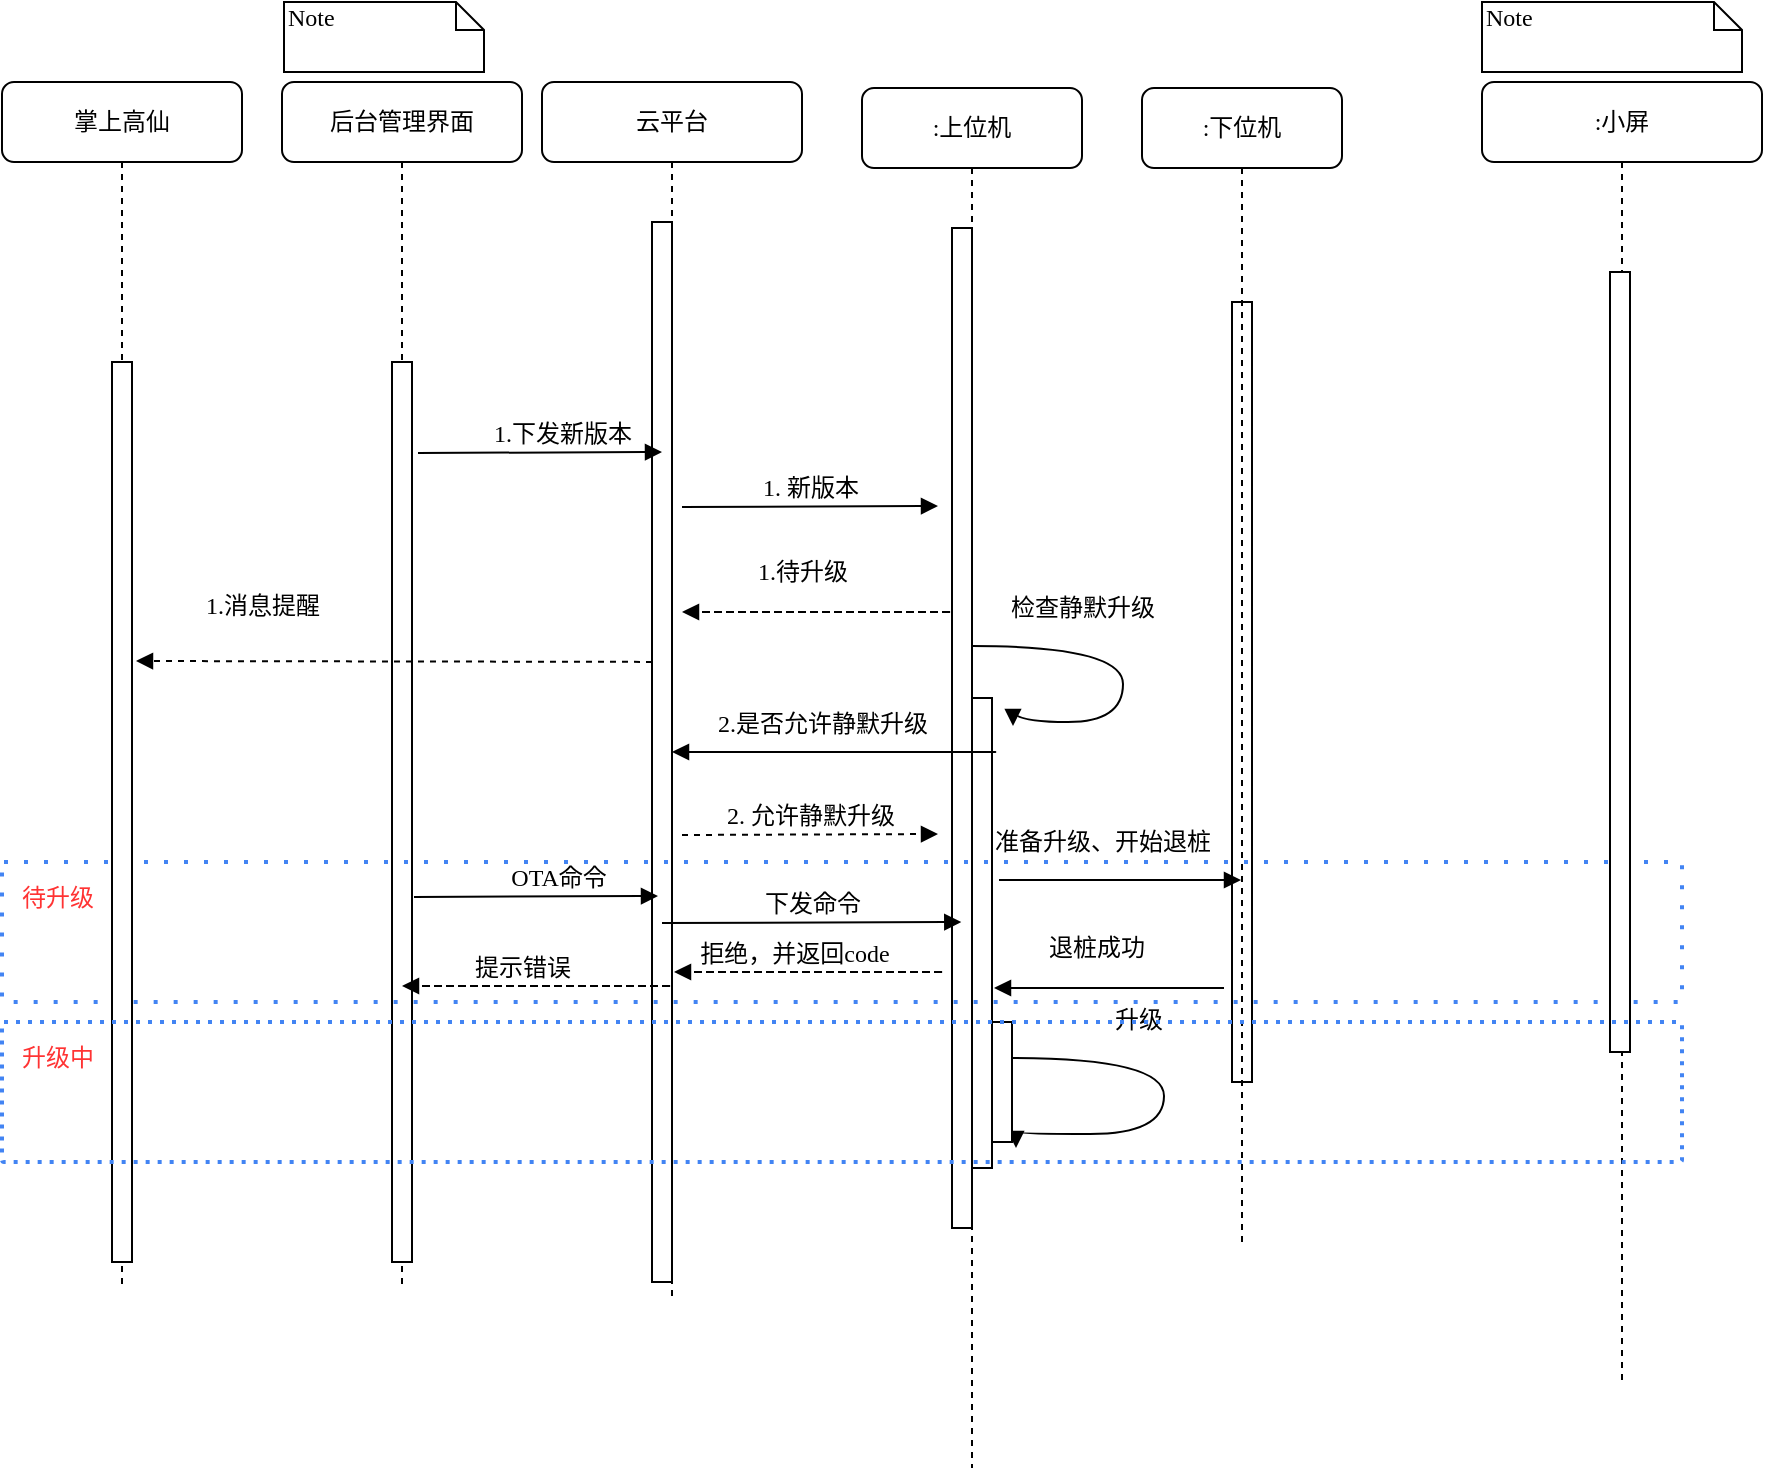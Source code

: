 <mxfile version="20.4.0" type="github"><diagram name="Page-1" id="13e1069c-82ec-6db2-03f1-153e76fe0fe0"><mxGraphModel dx="2398" dy="699" grid="1" gridSize="10" guides="1" tooltips="1" connect="1" arrows="1" fold="1" page="1" pageScale="1" pageWidth="1100" pageHeight="850" background="none" math="0" shadow="0"><root><mxCell id="0"/><mxCell id="1" parent="0"/><mxCell id="7baba1c4bc27f4b0-16" value="" style="html=1;points=[];perimeter=orthogonalPerimeter;rounded=0;shadow=0;comic=0;labelBackgroundColor=none;strokeWidth=1;fontFamily=Verdana;fontSize=12;align=center;" parent="1" vertex="1"><mxGeometry x="585" y="180" width="10" height="390" as="geometry"/></mxCell><mxCell id="7baba1c4bc27f4b0-2" value="云平台&lt;br&gt;&lt;ol style=&quot;box-sizing: border-box; margin: 0px; display: flex; flex-wrap: wrap; padding: 0px; list-style: none; background: rgb(255, 255, 255); border-radius: 0.25rem; flex: 1 1 0%; border: 0px; line-height: 34px; color: rgb(48, 48, 48); font-family: -apple-system, &amp;quot;system-ui&amp;quot;, &amp;quot;Segoe UI&amp;quot;, Roboto, &amp;quot;Noto Sans&amp;quot;, Ubuntu, Cantarell, &amp;quot;Helvetica Neue&amp;quot;, sans-serif, &amp;quot;Apple Color Emoji&amp;quot;, &amp;quot;Segoe UI Emoji&amp;quot;, &amp;quot;Segoe UI Symbol&amp;quot;, &amp;quot;Noto Color Emoji&amp;quot;; font-size: 14px; text-align: left;&quot; class=&quot;breadcrumb repo-breadcrumb&quot;&gt;&lt;li style=&quot;box-sizing: border-box; display: flex; padding-left: 0.5rem; position: relative;&quot; class=&quot;breadcrumb-item&quot;&gt;&lt;/li&gt;&lt;/ol&gt;" style="shape=umlLifeline;perimeter=lifelinePerimeter;whiteSpace=wrap;html=1;container=1;collapsible=0;recursiveResize=0;outlineConnect=0;rounded=1;shadow=0;comic=0;labelBackgroundColor=none;strokeWidth=1;fontFamily=Verdana;fontSize=12;align=center;" parent="1" vertex="1"><mxGeometry x="240" y="70" width="130" height="610" as="geometry"/></mxCell><mxCell id="7baba1c4bc27f4b0-10" value="" style="html=1;points=[];perimeter=orthogonalPerimeter;rounded=0;shadow=0;comic=0;labelBackgroundColor=none;strokeWidth=1;fontFamily=Verdana;fontSize=12;align=center;" parent="7baba1c4bc27f4b0-2" vertex="1"><mxGeometry x="55" y="70" width="10" height="530" as="geometry"/></mxCell><mxCell id="7baba1c4bc27f4b0-3" value=":上位机" style="shape=umlLifeline;perimeter=lifelinePerimeter;whiteSpace=wrap;html=1;container=1;collapsible=0;recursiveResize=0;outlineConnect=0;rounded=1;shadow=0;comic=0;labelBackgroundColor=none;strokeWidth=1;fontFamily=Verdana;fontSize=12;align=center;" parent="1" vertex="1"><mxGeometry x="400" y="73" width="110" height="690" as="geometry"/></mxCell><mxCell id="7baba1c4bc27f4b0-13" value="" style="html=1;points=[];perimeter=orthogonalPerimeter;rounded=0;shadow=0;comic=0;labelBackgroundColor=none;strokeWidth=1;fontFamily=Verdana;fontSize=12;align=center;" parent="7baba1c4bc27f4b0-3" vertex="1"><mxGeometry x="45" y="70" width="10" height="500" as="geometry"/></mxCell><mxCell id="nKYfHs4xCDxU2rANH8Kp-17" value="&lt;div class=&quot;lake-content&quot;&gt;&lt;span class=&quot;ne-text&quot;&gt;1. 新版本&lt;/span&gt;&lt;/div&gt;" style="html=1;verticalAlign=bottom;endArrow=block;labelBackgroundColor=none;fontFamily=Verdana;fontSize=12;edgeStyle=elbowEdgeStyle;elbow=vertical;" parent="7baba1c4bc27f4b0-3" edge="1"><mxGeometry relative="1" as="geometry"><mxPoint x="-90" y="209.5" as="sourcePoint"/><mxPoint x="38" y="209" as="targetPoint"/><Array as="points"><mxPoint x="-102" y="209"/></Array></mxGeometry></mxCell><mxCell id="PE8t25d8EnoJWN4C2ggE-10" value="&lt;div class=&quot;lake-content&quot;&gt;&lt;span class=&quot;ne-text&quot;&gt;1.待升级&lt;/span&gt;&lt;/div&gt;" style="html=1;verticalAlign=bottom;endArrow=block;labelBackgroundColor=none;fontFamily=Verdana;fontSize=12;edgeStyle=elbowEdgeStyle;elbow=vertical;dashed=1;" parent="7baba1c4bc27f4b0-3" edge="1"><mxGeometry x="0.556" y="-11" relative="1" as="geometry"><mxPoint x="-80" y="262" as="sourcePoint"/><mxPoint x="-90" y="262" as="targetPoint"/><Array as="points"><mxPoint x="50" y="262"/></Array><mxPoint as="offset"/></mxGeometry></mxCell><mxCell id="AtcDihh_F8ANmcLgeQ_k-7" value="" style="html=1;points=[];perimeter=orthogonalPerimeter;rounded=0;shadow=0;comic=0;labelBackgroundColor=none;strokeWidth=1;fontFamily=Verdana;fontSize=12;align=center;" vertex="1" parent="7baba1c4bc27f4b0-3"><mxGeometry x="55" y="305" width="10" height="235" as="geometry"/></mxCell><mxCell id="AtcDihh_F8ANmcLgeQ_k-11" value="检查静默升级" style="html=1;verticalAlign=bottom;endArrow=block;labelBackgroundColor=none;fontFamily=Verdana;fontSize=12;elbow=vertical;edgeStyle=orthogonalEdgeStyle;curved=1;" edge="1" parent="7baba1c4bc27f4b0-3"><mxGeometry x="-0.355" y="10" relative="1" as="geometry"><mxPoint x="55" y="279" as="sourcePoint"/><mxPoint x="75.5" y="319" as="targetPoint"/><Array as="points"><mxPoint x="130.5" y="279"/><mxPoint x="130.5" y="317"/></Array><mxPoint as="offset"/></mxGeometry></mxCell><mxCell id="7baba1c4bc27f4b0-4" value=":下位机" style="shape=umlLifeline;perimeter=lifelinePerimeter;whiteSpace=wrap;html=1;container=1;collapsible=0;recursiveResize=0;outlineConnect=0;rounded=1;shadow=0;comic=0;labelBackgroundColor=none;strokeWidth=1;fontFamily=Verdana;fontSize=12;align=center;" parent="1" vertex="1"><mxGeometry x="540" y="73" width="100" height="580" as="geometry"/></mxCell><mxCell id="AtcDihh_F8ANmcLgeQ_k-15" value="升级" style="html=1;verticalAlign=bottom;endArrow=block;labelBackgroundColor=none;fontFamily=Verdana;fontSize=12;elbow=vertical;edgeStyle=orthogonalEdgeStyle;curved=1;entryX=1.2;entryY=0.917;entryDx=0;entryDy=0;entryPerimeter=0;" edge="1" parent="7baba1c4bc27f4b0-4"><mxGeometry x="-0.355" y="10" relative="1" as="geometry"><mxPoint x="-65" y="485" as="sourcePoint"/><mxPoint x="-63" y="530.02" as="targetPoint"/><Array as="points"><mxPoint x="11" y="485"/><mxPoint x="11" y="523"/><mxPoint x="-63" y="523"/></Array><mxPoint as="offset"/></mxGeometry></mxCell><mxCell id="7baba1c4bc27f4b0-8" value="后台管理界面" style="shape=umlLifeline;perimeter=lifelinePerimeter;whiteSpace=wrap;html=1;container=1;collapsible=0;recursiveResize=0;outlineConnect=0;rounded=1;shadow=0;comic=0;labelBackgroundColor=none;strokeWidth=1;fontFamily=Verdana;fontSize=12;align=center;" parent="1" vertex="1"><mxGeometry x="110" y="70" width="120" height="601" as="geometry"/></mxCell><mxCell id="tVU4Z-qrTUNsK-4DYAnP-4" value="" style="html=1;points=[];perimeter=orthogonalPerimeter;rounded=0;shadow=0;comic=0;labelBackgroundColor=none;strokeWidth=1;fontFamily=Verdana;fontSize=12;align=center;" parent="7baba1c4bc27f4b0-8" vertex="1"><mxGeometry x="55" y="140" width="10" height="450" as="geometry"/></mxCell><mxCell id="AtcDihh_F8ANmcLgeQ_k-4" value="&lt;div class=&quot;lake-content&quot;&gt;2.是否允许静默升级&lt;/div&gt;" style="html=1;verticalAlign=bottom;endArrow=block;labelBackgroundColor=none;fontFamily=Verdana;fontSize=12;edgeStyle=elbowEdgeStyle;elbow=horizontal;" edge="1" parent="7baba1c4bc27f4b0-8" target="7baba1c4bc27f4b0-2"><mxGeometry x="0.14" y="-5" relative="1" as="geometry"><mxPoint x="350" y="335" as="sourcePoint"/><mxPoint x="47" y="334.5" as="targetPoint"/><Array as="points"><mxPoint x="360" y="335"/></Array><mxPoint as="offset"/></mxGeometry></mxCell><mxCell id="7baba1c4bc27f4b0-40" value="Note" style="shape=note;whiteSpace=wrap;html=1;size=14;verticalAlign=top;align=left;spacingTop=-6;rounded=0;shadow=0;comic=0;labelBackgroundColor=none;strokeWidth=1;fontFamily=Verdana;fontSize=12" parent="1" vertex="1"><mxGeometry x="111" y="30" width="100" height="35" as="geometry"/></mxCell><mxCell id="3o3wZ-A4HvLcNPkHUDMv-2" value="" style="html=1;verticalAlign=bottom;endArrow=none;entryX=0;entryY=0;labelBackgroundColor=none;fontFamily=Verdana;fontSize=12;edgeStyle=elbowEdgeStyle;elbow=vertical;" parent="1" source="7baba1c4bc27f4b0-10" edge="1"><mxGeometry relative="1" as="geometry"><mxPoint x="295" y="200" as="sourcePoint"/><mxPoint x="295" y="190" as="targetPoint"/></mxGeometry></mxCell><mxCell id="tVU4Z-qrTUNsK-4DYAnP-6" value=":小屏" style="shape=umlLifeline;perimeter=lifelinePerimeter;whiteSpace=wrap;html=1;container=1;collapsible=0;recursiveResize=0;outlineConnect=0;rounded=1;shadow=0;comic=0;labelBackgroundColor=none;strokeWidth=1;fontFamily=Verdana;fontSize=12;align=center;" parent="1" vertex="1"><mxGeometry x="710" y="70" width="140" height="650" as="geometry"/></mxCell><mxCell id="AtcDihh_F8ANmcLgeQ_k-16" value="&lt;font color=&quot;#ff3333&quot;&gt;待升级&lt;/font&gt;" style="rounded=1;absoluteArcSize=1;arcSize=2;html=1;strokeColor=none;gradientColor=none;shadow=0;dashed=1;strokeColor=#4284F3;fontSize=12;fontColor=#9E9E9E;align=left;verticalAlign=top;spacing=10;spacingTop=-4;fillColor=none;dashPattern=1 4;strokeWidth=2;" vertex="1" parent="tVU4Z-qrTUNsK-4DYAnP-6"><mxGeometry x="-740" y="390" width="840" height="70" as="geometry"/></mxCell><mxCell id="tVU4Z-qrTUNsK-4DYAnP-10" value="" style="html=1;points=[];perimeter=orthogonalPerimeter;rounded=0;shadow=0;comic=0;labelBackgroundColor=none;strokeWidth=1;fontFamily=Verdana;fontSize=12;align=center;" parent="tVU4Z-qrTUNsK-4DYAnP-6" vertex="1"><mxGeometry x="64" y="95" width="10" height="390" as="geometry"/></mxCell><mxCell id="AtcDihh_F8ANmcLgeQ_k-19" value="&lt;div class=&quot;lake-content&quot;&gt;&lt;span class=&quot;ne-text&quot;&gt;下发命令&lt;/span&gt;&lt;/div&gt;" style="html=1;verticalAlign=bottom;endArrow=block;labelBackgroundColor=none;fontFamily=Verdana;fontSize=12;edgeStyle=elbowEdgeStyle;elbow=vertical;entryX=0.571;entryY=0.429;entryDx=0;entryDy=0;entryPerimeter=0;" edge="1" parent="tVU4Z-qrTUNsK-4DYAnP-6" target="AtcDihh_F8ANmcLgeQ_k-16"><mxGeometry relative="1" as="geometry"><mxPoint x="-410" y="420.5" as="sourcePoint"/><mxPoint x="-282" y="420" as="targetPoint"/><Array as="points"><mxPoint x="-422" y="420"/></Array></mxGeometry></mxCell><mxCell id="AtcDihh_F8ANmcLgeQ_k-20" value="&lt;div class=&quot;lake-content&quot;&gt;拒绝，并返回code&lt;/div&gt;" style="html=1;verticalAlign=bottom;endArrow=block;labelBackgroundColor=none;fontFamily=Verdana;fontSize=12;edgeStyle=elbowEdgeStyle;elbow=vertical;dashed=1;" edge="1" parent="tVU4Z-qrTUNsK-4DYAnP-6"><mxGeometry x="0.556" relative="1" as="geometry"><mxPoint x="-394" y="445" as="sourcePoint"/><mxPoint x="-404" y="445" as="targetPoint"/><Array as="points"><mxPoint x="-264" y="445"/></Array><mxPoint as="offset"/></mxGeometry></mxCell><mxCell id="tVU4Z-qrTUNsK-4DYAnP-9" value="Note" style="shape=note;whiteSpace=wrap;html=1;size=14;verticalAlign=top;align=left;spacingTop=-6;rounded=0;shadow=0;comic=0;labelBackgroundColor=none;strokeWidth=1;fontFamily=Verdana;fontSize=12" parent="1" vertex="1"><mxGeometry x="710" y="30" width="130" height="35" as="geometry"/></mxCell><mxCell id="o3-MhIJSFL77jd2BRlx6-1" value="准备升级、开始退桩" style="html=1;verticalAlign=bottom;endArrow=block;labelBackgroundColor=none;fontFamily=Verdana;fontSize=12;edgeStyle=elbowEdgeStyle;elbow=vertical;" parent="1" edge="1" target="7baba1c4bc27f4b0-4"><mxGeometry x="-0.153" y="10" relative="1" as="geometry"><mxPoint x="468.5" y="469" as="sourcePoint"/><mxPoint as="offset"/><mxPoint x="658.5" y="469" as="targetPoint"/><Array as="points"><mxPoint x="579" y="469"/></Array></mxGeometry></mxCell><mxCell id="PE8t25d8EnoJWN4C2ggE-14" value="&lt;div class=&quot;lake-content&quot;&gt;1.下发新版本&lt;/div&gt;" style="html=1;verticalAlign=bottom;endArrow=block;labelBackgroundColor=none;fontFamily=Verdana;fontSize=12;edgeStyle=elbowEdgeStyle;elbow=vertical;" parent="1" edge="1"><mxGeometry x="0.184" relative="1" as="geometry"><mxPoint x="178" y="255.5" as="sourcePoint"/><mxPoint x="300" y="255" as="targetPoint"/><Array as="points"><mxPoint x="168" y="255"/></Array><mxPoint as="offset"/></mxGeometry></mxCell><mxCell id="AtcDihh_F8ANmcLgeQ_k-1" value="掌上高仙" style="shape=umlLifeline;perimeter=lifelinePerimeter;whiteSpace=wrap;html=1;container=1;collapsible=0;recursiveResize=0;outlineConnect=0;rounded=1;shadow=0;comic=0;labelBackgroundColor=none;strokeWidth=1;fontFamily=Verdana;fontSize=12;align=center;" vertex="1" parent="1"><mxGeometry x="-30" y="70" width="120" height="601" as="geometry"/></mxCell><mxCell id="AtcDihh_F8ANmcLgeQ_k-2" value="" style="html=1;points=[];perimeter=orthogonalPerimeter;rounded=0;shadow=0;comic=0;labelBackgroundColor=none;strokeWidth=1;fontFamily=Verdana;fontSize=12;align=center;" vertex="1" parent="AtcDihh_F8ANmcLgeQ_k-1"><mxGeometry x="55" y="140" width="10" height="450" as="geometry"/></mxCell><mxCell id="AtcDihh_F8ANmcLgeQ_k-3" value="&lt;div class=&quot;lake-content&quot;&gt;&lt;span class=&quot;ne-text&quot;&gt;1.消息提醒&lt;/span&gt;&lt;/div&gt;" style="html=1;verticalAlign=bottom;endArrow=block;labelBackgroundColor=none;fontFamily=Verdana;fontSize=12;edgeStyle=elbowEdgeStyle;elbow=vertical;dashed=1;entryX=1.2;entryY=0.331;entryDx=0;entryDy=0;entryPerimeter=0;exitX=0;exitY=0.415;exitDx=0;exitDy=0;exitPerimeter=0;" edge="1" parent="1" source="7baba1c4bc27f4b0-10" target="AtcDihh_F8ANmcLgeQ_k-2"><mxGeometry x="0.509" y="-19" relative="1" as="geometry"><mxPoint x="165" y="359.5" as="sourcePoint"/><mxPoint x="155" y="359.5" as="targetPoint"/><Array as="points"><mxPoint x="295" y="359.5"/></Array><mxPoint as="offset"/></mxGeometry></mxCell><mxCell id="AtcDihh_F8ANmcLgeQ_k-12" value="&lt;div class=&quot;lake-content&quot;&gt;&lt;span class=&quot;ne-text&quot;&gt;2. 允许静默升级&lt;/span&gt;&lt;/div&gt;" style="html=1;verticalAlign=bottom;endArrow=block;labelBackgroundColor=none;fontFamily=Verdana;fontSize=12;edgeStyle=elbowEdgeStyle;elbow=vertical;dashed=1;" edge="1" parent="1"><mxGeometry relative="1" as="geometry"><mxPoint x="310" y="446.5" as="sourcePoint"/><mxPoint x="438" y="446" as="targetPoint"/><Array as="points"><mxPoint x="290" y="446"/></Array></mxGeometry></mxCell><mxCell id="AtcDihh_F8ANmcLgeQ_k-13" value="&lt;div class=&quot;lake-content&quot;&gt;退桩成功&lt;/div&gt;" style="html=1;verticalAlign=bottom;endArrow=block;labelBackgroundColor=none;fontFamily=Verdana;fontSize=12;edgeStyle=elbowEdgeStyle;elbow=vertical;dashed=1;" edge="1" parent="1"><mxGeometry x="0.556" y="-11" relative="1" as="geometry"><mxPoint x="476" y="523" as="sourcePoint"/><mxPoint x="466" y="523" as="targetPoint"/><Array as="points"><mxPoint x="586" y="523"/></Array><mxPoint as="offset"/></mxGeometry></mxCell><mxCell id="AtcDihh_F8ANmcLgeQ_k-14" value="" style="html=1;points=[];perimeter=orthogonalPerimeter;rounded=0;shadow=0;comic=0;labelBackgroundColor=none;strokeWidth=1;fontFamily=Verdana;fontSize=12;align=center;" vertex="1" parent="1"><mxGeometry x="465" y="540" width="10" height="60" as="geometry"/></mxCell><mxCell id="AtcDihh_F8ANmcLgeQ_k-17" value="&lt;font color=&quot;#ff3333&quot;&gt;升级中&lt;/font&gt;" style="rounded=1;absoluteArcSize=1;arcSize=2;html=1;strokeColor=none;gradientColor=none;shadow=0;dashed=1;strokeColor=#4284F3;fontSize=12;fontColor=#9E9E9E;align=left;verticalAlign=top;spacing=10;spacingTop=-4;fillColor=none;dashPattern=1 2;strokeWidth=2;" vertex="1" parent="1"><mxGeometry x="-30" y="540" width="840" height="70" as="geometry"/></mxCell><mxCell id="AtcDihh_F8ANmcLgeQ_k-18" value="&lt;div class=&quot;lake-content&quot;&gt;OTA命令&lt;/div&gt;" style="html=1;verticalAlign=bottom;endArrow=block;labelBackgroundColor=none;fontFamily=Verdana;fontSize=12;edgeStyle=elbowEdgeStyle;elbow=vertical;" edge="1" parent="1"><mxGeometry x="0.184" relative="1" as="geometry"><mxPoint x="176" y="477.5" as="sourcePoint"/><mxPoint x="298" y="477" as="targetPoint"/><Array as="points"><mxPoint x="166" y="477"/></Array><mxPoint as="offset"/></mxGeometry></mxCell><mxCell id="AtcDihh_F8ANmcLgeQ_k-21" value="&lt;div class=&quot;lake-content&quot;&gt;提示错误&lt;/div&gt;" style="html=1;verticalAlign=bottom;endArrow=block;labelBackgroundColor=none;fontFamily=Verdana;fontSize=12;edgeStyle=elbowEdgeStyle;elbow=vertical;dashed=1;" edge="1" parent="1"><mxGeometry x="0.556" relative="1" as="geometry"><mxPoint x="180" y="522" as="sourcePoint"/><mxPoint x="170" y="522" as="targetPoint"/><Array as="points"><mxPoint x="310" y="522"/></Array><mxPoint as="offset"/></mxGeometry></mxCell></root></mxGraphModel></diagram></mxfile>